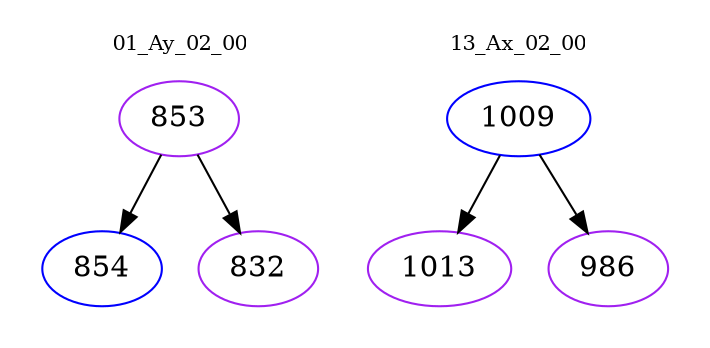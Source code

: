 digraph{
subgraph cluster_0 {
color = white
label = "01_Ay_02_00";
fontsize=10;
T0_853 [label="853", color="purple"]
T0_853 -> T0_854 [color="black"]
T0_854 [label="854", color="blue"]
T0_853 -> T0_832 [color="black"]
T0_832 [label="832", color="purple"]
}
subgraph cluster_1 {
color = white
label = "13_Ax_02_00";
fontsize=10;
T1_1009 [label="1009", color="blue"]
T1_1009 -> T1_1013 [color="black"]
T1_1013 [label="1013", color="purple"]
T1_1009 -> T1_986 [color="black"]
T1_986 [label="986", color="purple"]
}
}
